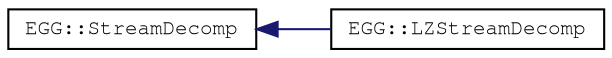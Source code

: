 digraph "Graphical Class Hierarchy"
{
 // LATEX_PDF_SIZE
  edge [fontname="FreeMono",fontsize="10",labelfontname="FreeMono",labelfontsize="10"];
  node [fontname="FreeMono",fontsize="10",shape=record];
  rankdir="LR";
  Node0 [label="EGG::StreamDecomp",height=0.2,width=0.4,color="black", fillcolor="white", style="filled",URL="$class_e_g_g_1_1_stream_decomp.html",tooltip="Interface for streamed decompression."];
  Node0 -> Node1 [dir="back",color="midnightblue",fontsize="10",style="solid",fontname="FreeMono"];
  Node1 [label="EGG::LZStreamDecomp",height=0.2,width=0.4,color="black", fillcolor="white", style="filled",URL="$class_e_g_g_1_1_l_z_stream_decomp.html",tooltip=" "];
}
